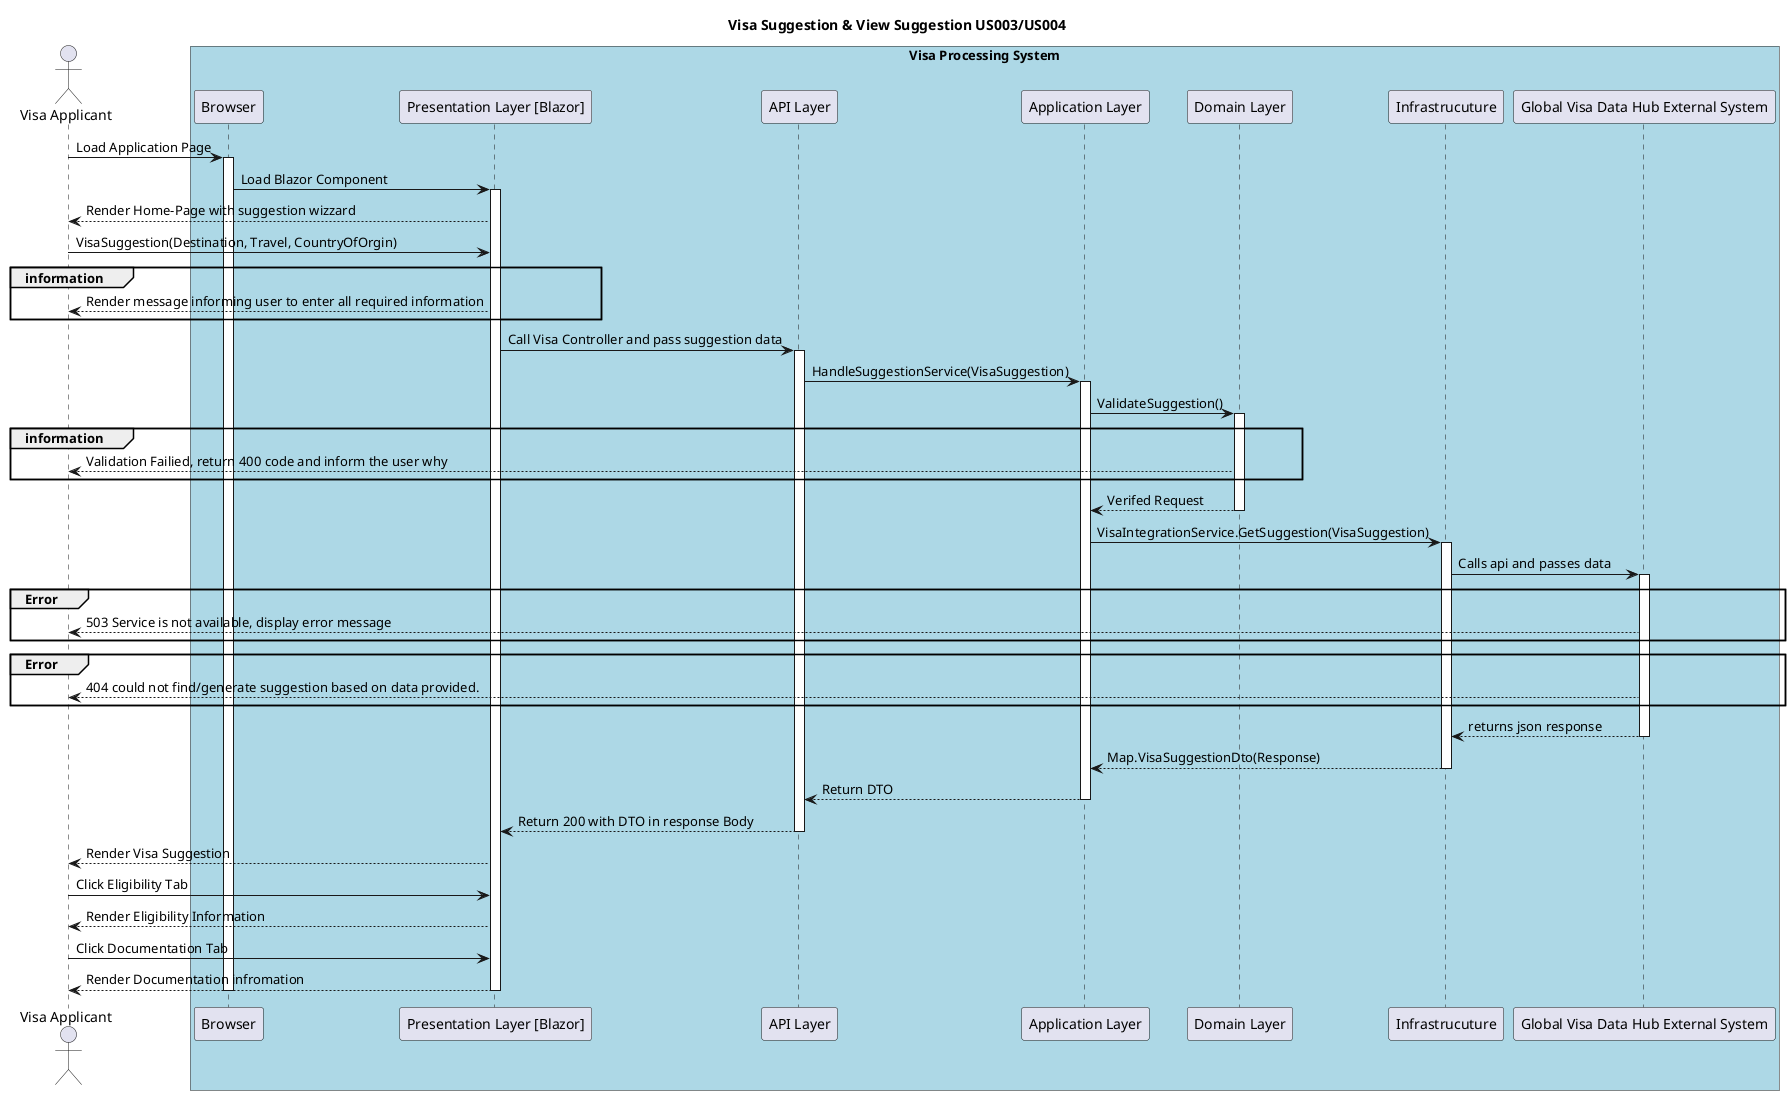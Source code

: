 @startuml

title Visa Suggestion & View Suggestion US003/US004

actor "Visa Applicant" as VisaApplicant

box "Visa Processing System" #LightBlue
    participant "Browser" as Browser
    participant "Presentation Layer [Blazor]" as HomePage
    participant "API Layer" as VisaController
    participant "Application Layer" as SuggestionService
    participant "Domain Layer" as Domain
    participant "Infrastrucuture" as VisaIntegrationService
    participant "Global Visa Data Hub External System" as External

    VisaApplicant -> Browser: Load Application Page
    activate Browser

    Browser -> HomePage : Load Blazor Component
    activate HomePage

    HomePage --> VisaApplicant: Render Home-Page with suggestion wizzard

VisaApplicant -> HomePage: VisaSuggestion(Destination, Travel, CountryOfOrgin)

group information
HomePage --> VisaApplicant : Render message informing user to enter all required information
end

HomePage -> VisaController : Call Visa Controller and pass suggestion data
activate VisaController 

VisaController -> SuggestionService : HandleSuggestionService(VisaSuggestion)
activate SuggestionService


SuggestionService -> Domain : ValidateSuggestion()
activate Domain 

group information
Domain --> VisaApplicant : Validation Failied, return 400 code and inform the user why
end

Domain --> SuggestionService : Verifed Request
Deactivate Domain

SuggestionService -> VisaIntegrationService: VisaIntegrationService.GetSuggestion(VisaSuggestion)
  activate VisaIntegrationService

VisaIntegrationService -> External : Calls api and passes data 
activate External

group Error
External --> VisaApplicant : 503 Service is not available, display error message
end

group Error
External --> VisaApplicant : 404 could not find/generate suggestion based on data provided.
end

External --> VisaIntegrationService : returns json response
deactivate External

VisaIntegrationService --> SuggestionService : Map.VisaSuggestionDto(Response)
deactivate VisaIntegrationService 

SuggestionService --> VisaController : Return DTO
deactivate SuggestionService

VisaController --> HomePage : Return 200 with DTO in response Body
deactivate VisaController 

HomePage --> VisaApplicant: Render Visa Suggestion

VisaApplicant -> HomePage: Click Eligibility Tab
HomePage --> VisaApplicant: Render Eligibility Information

VisaApplicant -> HomePage: Click Documentation Tab
HomePage --> VisaApplicant: Render Documentation infromation
deactivate VisaApplicant 
deactivate HomePage
deactivate Browser 
end box

@enduml